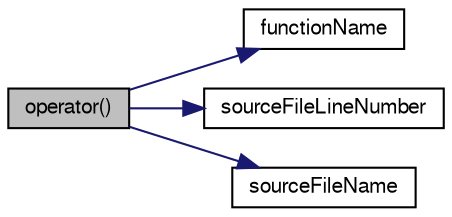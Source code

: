 digraph "operator()"
{
  bgcolor="transparent";
  edge [fontname="FreeSans",fontsize="10",labelfontname="FreeSans",labelfontsize="10"];
  node [fontname="FreeSans",fontsize="10",shape=record];
  rankdir="LR";
  Node149 [label="operator()",height=0.2,width=0.4,color="black", fillcolor="grey75", style="filled", fontcolor="black"];
  Node149 -> Node150 [color="midnightblue",fontsize="10",style="solid",fontname="FreeSans"];
  Node150 [label="functionName",height=0.2,width=0.4,color="black",URL="$a26082.html#a766cd6bf57c8f60839a8d04eab0bdf14"];
  Node149 -> Node151 [color="midnightblue",fontsize="10",style="solid",fontname="FreeSans"];
  Node151 [label="sourceFileLineNumber",height=0.2,width=0.4,color="black",URL="$a26082.html#afc15d9e726f7bcd039a0f4279168e24d"];
  Node149 -> Node152 [color="midnightblue",fontsize="10",style="solid",fontname="FreeSans"];
  Node152 [label="sourceFileName",height=0.2,width=0.4,color="black",URL="$a26082.html#a33d9bc75452bb66d0c307b2df3b90ff2"];
}

